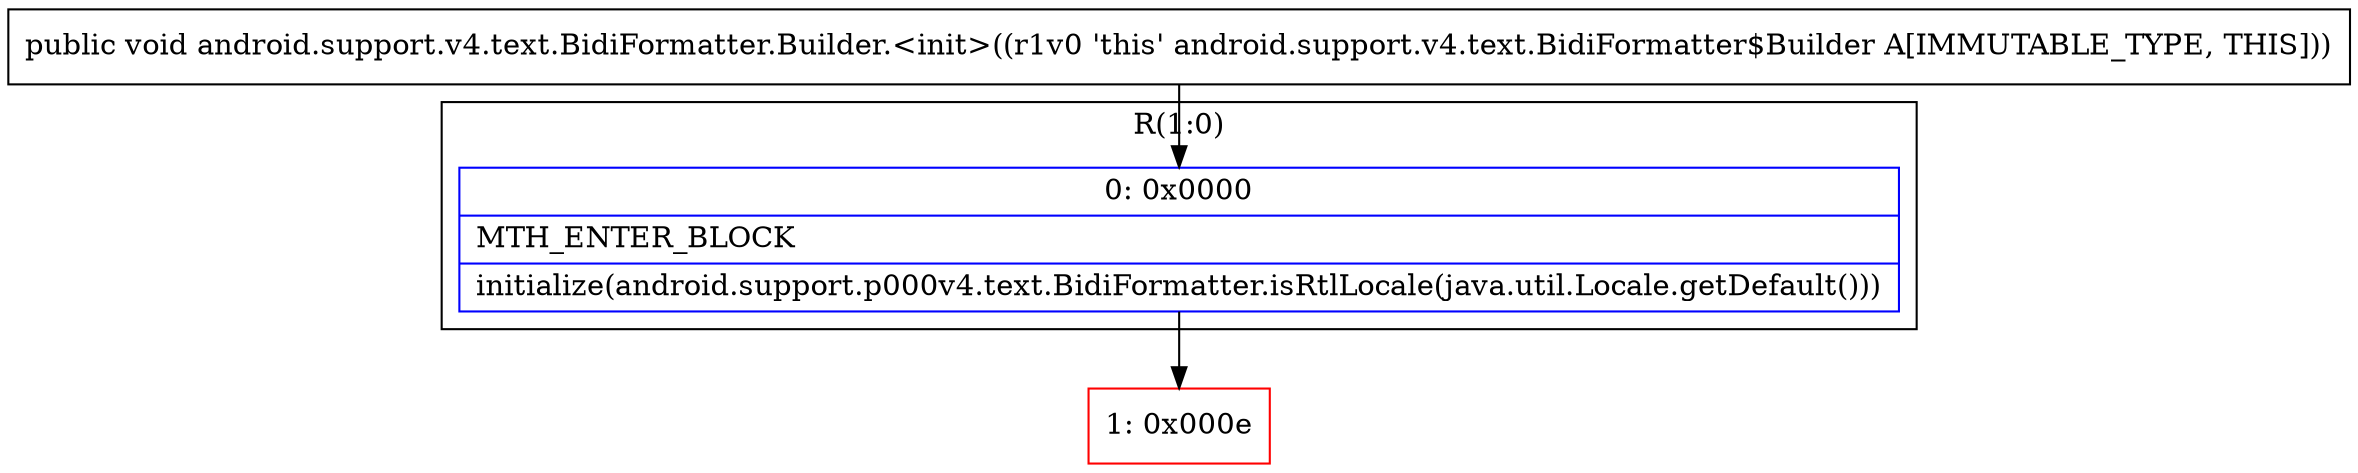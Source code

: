 digraph "CFG forandroid.support.v4.text.BidiFormatter.Builder.\<init\>()V" {
subgraph cluster_Region_1050727719 {
label = "R(1:0)";
node [shape=record,color=blue];
Node_0 [shape=record,label="{0\:\ 0x0000|MTH_ENTER_BLOCK\l|initialize(android.support.p000v4.text.BidiFormatter.isRtlLocale(java.util.Locale.getDefault()))\l}"];
}
Node_1 [shape=record,color=red,label="{1\:\ 0x000e}"];
MethodNode[shape=record,label="{public void android.support.v4.text.BidiFormatter.Builder.\<init\>((r1v0 'this' android.support.v4.text.BidiFormatter$Builder A[IMMUTABLE_TYPE, THIS])) }"];
MethodNode -> Node_0;
Node_0 -> Node_1;
}

